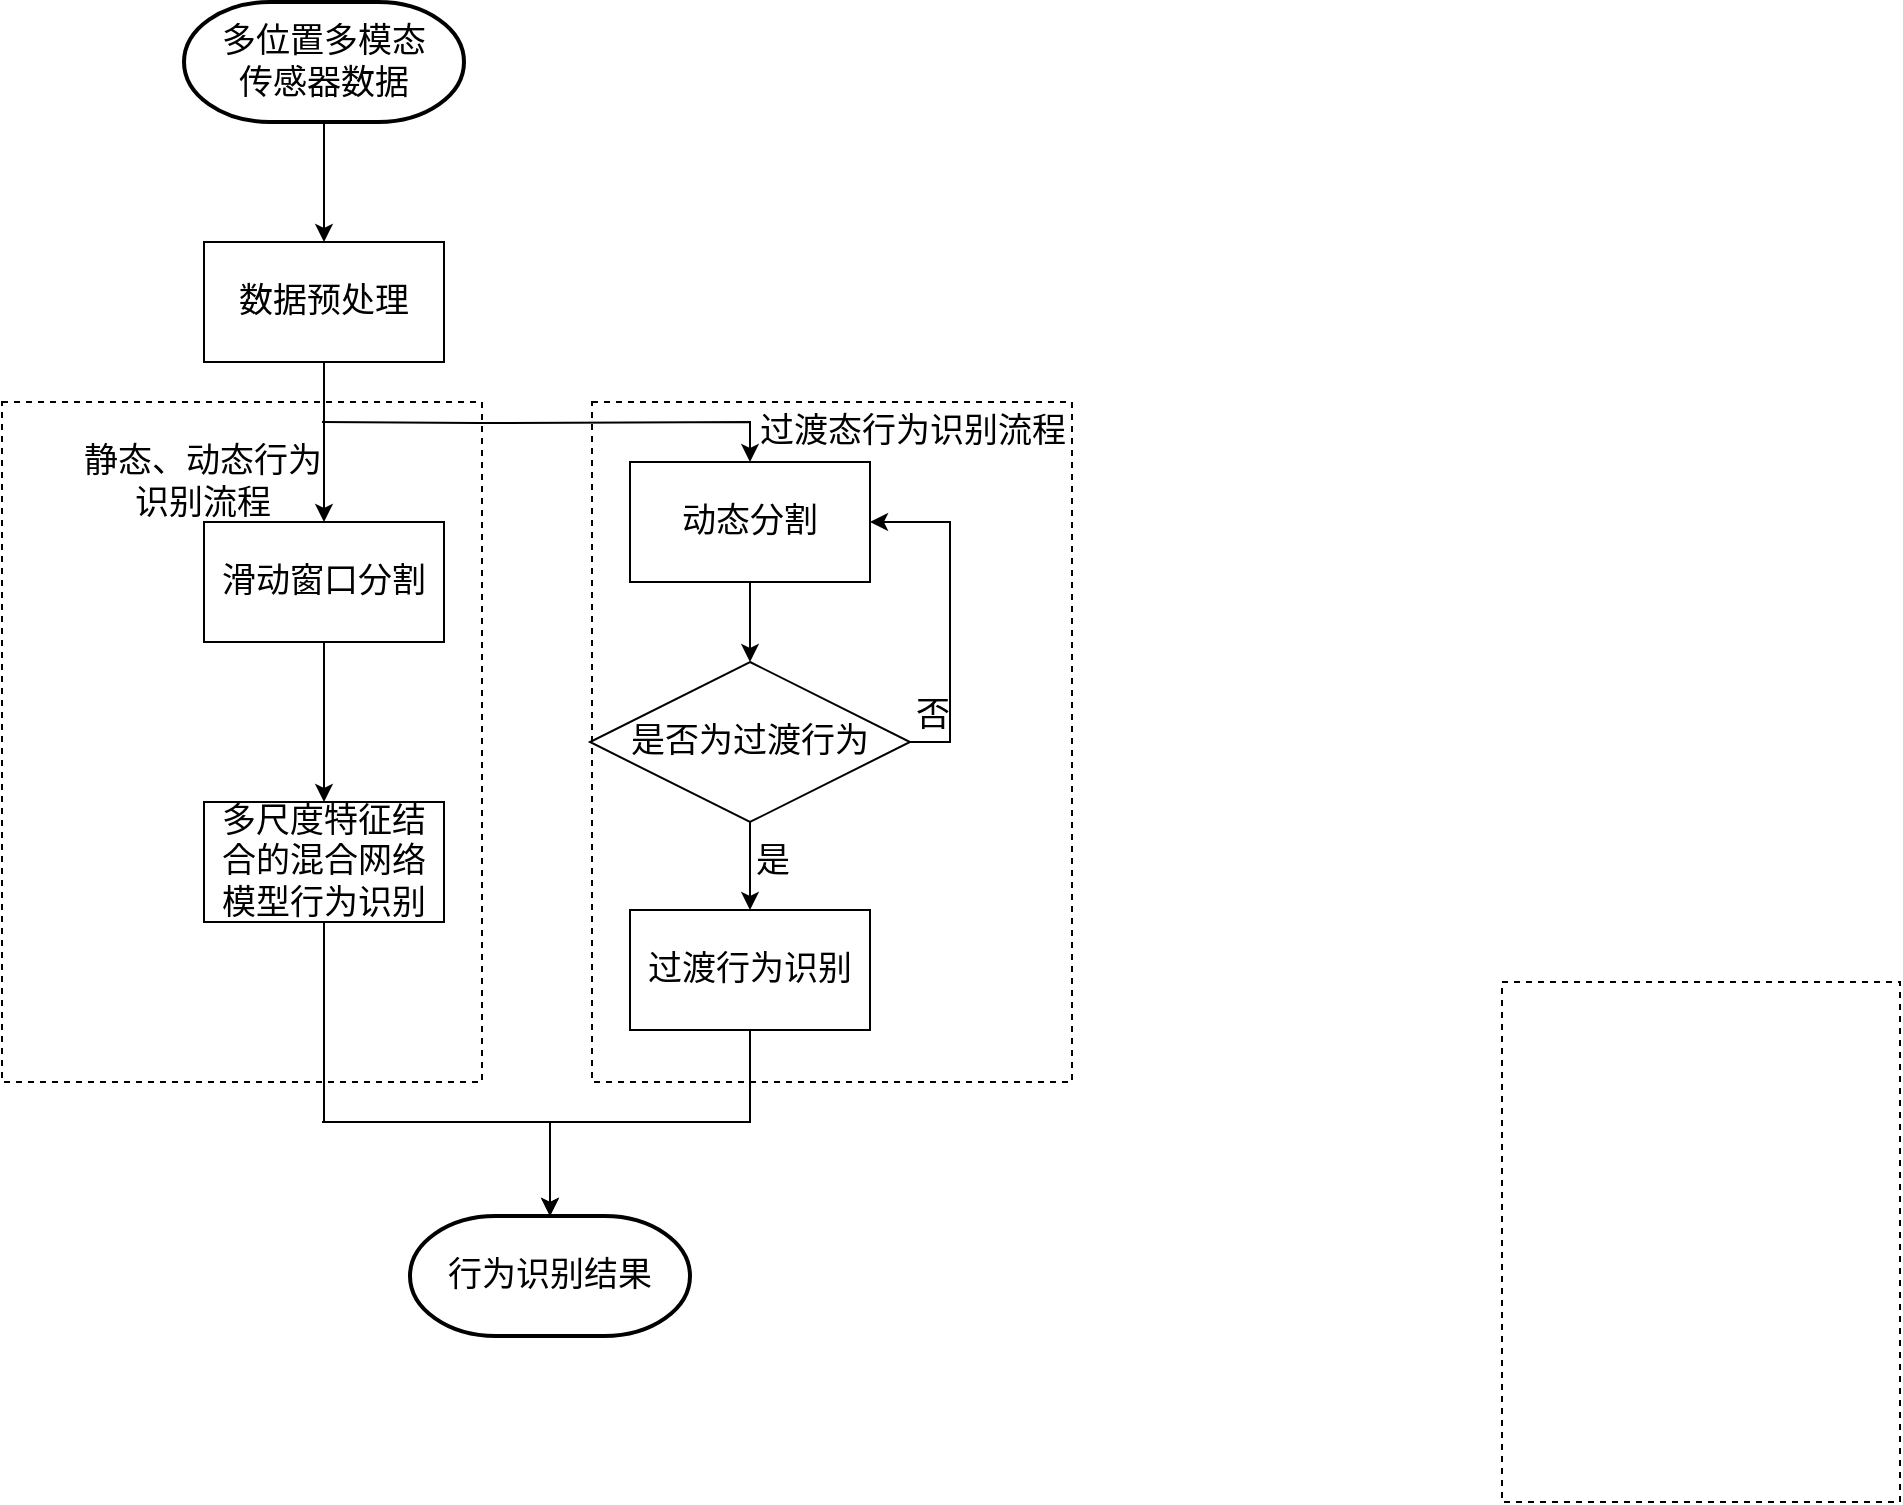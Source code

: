 <mxfile version="12.9.12" type="github">
  <diagram id="S0DiUPjAgUc06-kpZNpV" name="Page-1">
    <mxGraphModel dx="1323" dy="659" grid="1" gridSize="10" guides="1" tooltips="1" connect="1" arrows="1" fold="1" page="1" pageScale="1" pageWidth="827" pageHeight="1169" math="0" shadow="0">
      <root>
        <mxCell id="0" />
        <mxCell id="1" parent="0" />
        <mxCell id="4Ke5hpOPJ7JmjohW-5ds-4" value="" style="edgeStyle=orthogonalEdgeStyle;rounded=0;orthogonalLoop=1;jettySize=auto;html=1;fontFamily=Times New Roman;fontSize=17;" parent="1" source="4Ke5hpOPJ7JmjohW-5ds-1" target="4Ke5hpOPJ7JmjohW-5ds-3" edge="1">
          <mxGeometry relative="1" as="geometry" />
        </mxCell>
        <mxCell id="4Ke5hpOPJ7JmjohW-5ds-1" value="多位置多模态&lt;br style=&quot;font-size: 17px;&quot;&gt;传感器数据" style="strokeWidth=2;html=1;shape=mxgraph.flowchart.terminator;whiteSpace=wrap;fontFamily=Times New Roman;fontSize=17;" parent="1" vertex="1">
          <mxGeometry x="111" y="160" width="140" height="60" as="geometry" />
        </mxCell>
        <mxCell id="4Ke5hpOPJ7JmjohW-5ds-6" value="" style="edgeStyle=orthogonalEdgeStyle;rounded=0;orthogonalLoop=1;jettySize=auto;html=1;fontFamily=Times New Roman;fontSize=17;" parent="1" source="4Ke5hpOPJ7JmjohW-5ds-3" target="4Ke5hpOPJ7JmjohW-5ds-5" edge="1">
          <mxGeometry relative="1" as="geometry" />
        </mxCell>
        <mxCell id="4Ke5hpOPJ7JmjohW-5ds-23" style="edgeStyle=orthogonalEdgeStyle;rounded=0;orthogonalLoop=1;jettySize=auto;html=1;entryX=0.5;entryY=0;entryDx=0;entryDy=0;fontFamily=Times New Roman;fontSize=17;" parent="1" target="4Ke5hpOPJ7JmjohW-5ds-12" edge="1">
          <mxGeometry relative="1" as="geometry">
            <mxPoint x="180" y="370" as="sourcePoint" />
          </mxGeometry>
        </mxCell>
        <mxCell id="4Ke5hpOPJ7JmjohW-5ds-3" value="数据预处理" style="rounded=0;whiteSpace=wrap;html=1;fontFamily=Times New Roman;fontSize=17;" parent="1" vertex="1">
          <mxGeometry x="121" y="280" width="120" height="60" as="geometry" />
        </mxCell>
        <mxCell id="4Ke5hpOPJ7JmjohW-5ds-8" value="" style="edgeStyle=orthogonalEdgeStyle;rounded=0;orthogonalLoop=1;jettySize=auto;html=1;fontFamily=Times New Roman;fontSize=17;" parent="1" source="4Ke5hpOPJ7JmjohW-5ds-5" target="4Ke5hpOPJ7JmjohW-5ds-7" edge="1">
          <mxGeometry relative="1" as="geometry" />
        </mxCell>
        <mxCell id="4Ke5hpOPJ7JmjohW-5ds-5" value="滑动窗口分割" style="rounded=0;whiteSpace=wrap;html=1;fontFamily=Times New Roman;fontSize=17;" parent="1" vertex="1">
          <mxGeometry x="121" y="420" width="120" height="60" as="geometry" />
        </mxCell>
        <mxCell id="4Ke5hpOPJ7JmjohW-5ds-10" value="" style="edgeStyle=orthogonalEdgeStyle;rounded=0;orthogonalLoop=1;jettySize=auto;html=1;entryX=0.5;entryY=0;entryDx=0;entryDy=0;entryPerimeter=0;exitX=0.5;exitY=1;exitDx=0;exitDy=0;fontFamily=Times New Roman;fontSize=17;" parent="1" source="4Ke5hpOPJ7JmjohW-5ds-7" target="4Ke5hpOPJ7JmjohW-5ds-21" edge="1">
          <mxGeometry relative="1" as="geometry">
            <mxPoint x="180" y="700" as="targetPoint" />
            <Array as="points">
              <mxPoint x="180" y="720" />
              <mxPoint x="344" y="720" />
            </Array>
          </mxGeometry>
        </mxCell>
        <mxCell id="4Ke5hpOPJ7JmjohW-5ds-7" value="多尺度特征结合的混合网络模型行为识别" style="rounded=0;whiteSpace=wrap;html=1;fontFamily=Times New Roman;fontSize=17;" parent="1" vertex="1">
          <mxGeometry x="121" y="560" width="120" height="60" as="geometry" />
        </mxCell>
        <mxCell id="4Ke5hpOPJ7JmjohW-5ds-17" value="" style="edgeStyle=orthogonalEdgeStyle;rounded=0;orthogonalLoop=1;jettySize=auto;html=1;fontFamily=Times New Roman;fontSize=17;" parent="1" source="4Ke5hpOPJ7JmjohW-5ds-12" target="4Ke5hpOPJ7JmjohW-5ds-15" edge="1">
          <mxGeometry relative="1" as="geometry" />
        </mxCell>
        <mxCell id="4Ke5hpOPJ7JmjohW-5ds-12" value="动态分割" style="rounded=0;whiteSpace=wrap;html=1;fontFamily=Times New Roman;fontSize=17;" parent="1" vertex="1">
          <mxGeometry x="334" y="390" width="120" height="60" as="geometry" />
        </mxCell>
        <mxCell id="4Ke5hpOPJ7JmjohW-5ds-16" style="edgeStyle=orthogonalEdgeStyle;rounded=0;orthogonalLoop=1;jettySize=auto;html=1;entryX=1;entryY=0.5;entryDx=0;entryDy=0;exitX=1;exitY=0.5;exitDx=0;exitDy=0;fontFamily=Times New Roman;fontSize=17;" parent="1" source="4Ke5hpOPJ7JmjohW-5ds-15" target="4Ke5hpOPJ7JmjohW-5ds-12" edge="1">
          <mxGeometry relative="1" as="geometry" />
        </mxCell>
        <mxCell id="4Ke5hpOPJ7JmjohW-5ds-19" value="" style="edgeStyle=orthogonalEdgeStyle;rounded=0;orthogonalLoop=1;jettySize=auto;html=1;fontFamily=Times New Roman;fontSize=17;" parent="1" source="4Ke5hpOPJ7JmjohW-5ds-15" target="4Ke5hpOPJ7JmjohW-5ds-18" edge="1">
          <mxGeometry relative="1" as="geometry" />
        </mxCell>
        <mxCell id="4Ke5hpOPJ7JmjohW-5ds-15" value="是否为过渡行为" style="rhombus;whiteSpace=wrap;html=1;fontFamily=Times New Roman;fontSize=17;" parent="1" vertex="1">
          <mxGeometry x="314" y="490" width="160" height="80" as="geometry" />
        </mxCell>
        <mxCell id="4Ke5hpOPJ7JmjohW-5ds-22" value="" style="edgeStyle=orthogonalEdgeStyle;rounded=0;orthogonalLoop=1;jettySize=auto;html=1;exitX=0.5;exitY=1;exitDx=0;exitDy=0;fontFamily=Times New Roman;fontSize=17;" parent="1" source="4Ke5hpOPJ7JmjohW-5ds-18" edge="1">
          <mxGeometry relative="1" as="geometry">
            <mxPoint x="294" y="767" as="targetPoint" />
            <Array as="points">
              <mxPoint x="394" y="720" />
              <mxPoint x="294" y="720" />
            </Array>
          </mxGeometry>
        </mxCell>
        <mxCell id="4Ke5hpOPJ7JmjohW-5ds-18" value="过渡行为识别" style="rounded=0;whiteSpace=wrap;html=1;fontFamily=Times New Roman;fontSize=17;" parent="1" vertex="1">
          <mxGeometry x="334" y="614" width="120" height="60" as="geometry" />
        </mxCell>
        <mxCell id="4Ke5hpOPJ7JmjohW-5ds-21" value="行为识别结果" style="strokeWidth=2;html=1;shape=mxgraph.flowchart.terminator;whiteSpace=wrap;fontFamily=Times New Roman;fontSize=17;" parent="1" vertex="1">
          <mxGeometry x="224" y="767" width="140" height="60" as="geometry" />
        </mxCell>
        <mxCell id="4Ke5hpOPJ7JmjohW-5ds-26" value="" style="rounded=0;whiteSpace=wrap;html=1;dashed=1;fillColor=none;fontFamily=Times New Roman;fontSize=17;" parent="1" vertex="1">
          <mxGeometry x="770" y="650" width="199" height="260" as="geometry" />
        </mxCell>
        <mxCell id="4Ke5hpOPJ7JmjohW-5ds-28" value="过渡态行为识别流程" style="text;html=1;align=center;verticalAlign=middle;resizable=0;points=[];autosize=1;fontFamily=Times New Roman;fontSize=17;" parent="1" vertex="1">
          <mxGeometry x="390" y="360" width="170" height="30" as="geometry" />
        </mxCell>
        <mxCell id="4Ke5hpOPJ7JmjohW-5ds-29" value="" style="rounded=0;whiteSpace=wrap;html=1;dashed=1;fillColor=none;fontFamily=Times New Roman;fontSize=17;" parent="1" vertex="1">
          <mxGeometry x="315" y="360" width="240" height="340" as="geometry" />
        </mxCell>
        <mxCell id="4Ke5hpOPJ7JmjohW-5ds-30" value="是" style="text;html=1;align=center;verticalAlign=middle;resizable=0;points=[];autosize=1;fontFamily=Times New Roman;fontSize=17;" parent="1" vertex="1">
          <mxGeometry x="390" y="575" width="30" height="30" as="geometry" />
        </mxCell>
        <mxCell id="4Ke5hpOPJ7JmjohW-5ds-31" value="否" style="text;html=1;align=center;verticalAlign=middle;resizable=0;points=[];autosize=1;fontFamily=Times New Roman;fontSize=17;" parent="1" vertex="1">
          <mxGeometry x="470" y="502" width="30" height="30" as="geometry" />
        </mxCell>
        <mxCell id="4Ke5hpOPJ7JmjohW-5ds-34" value="静态、动态行为&lt;br style=&quot;font-size: 17px;&quot;&gt;识别流程" style="text;html=1;align=center;verticalAlign=middle;resizable=0;points=[];autosize=1;fontFamily=Times New Roman;fontSize=17;" parent="1" vertex="1">
          <mxGeometry x="55" y="375" width="130" height="50" as="geometry" />
        </mxCell>
        <mxCell id="ZPmKP0N2Nzvym9FSfNlo-1" value="" style="rounded=0;whiteSpace=wrap;html=1;dashed=1;fillColor=none;fontFamily=Times New Roman;fontSize=17;" vertex="1" parent="1">
          <mxGeometry x="20" y="360" width="240" height="340" as="geometry" />
        </mxCell>
      </root>
    </mxGraphModel>
  </diagram>
</mxfile>
